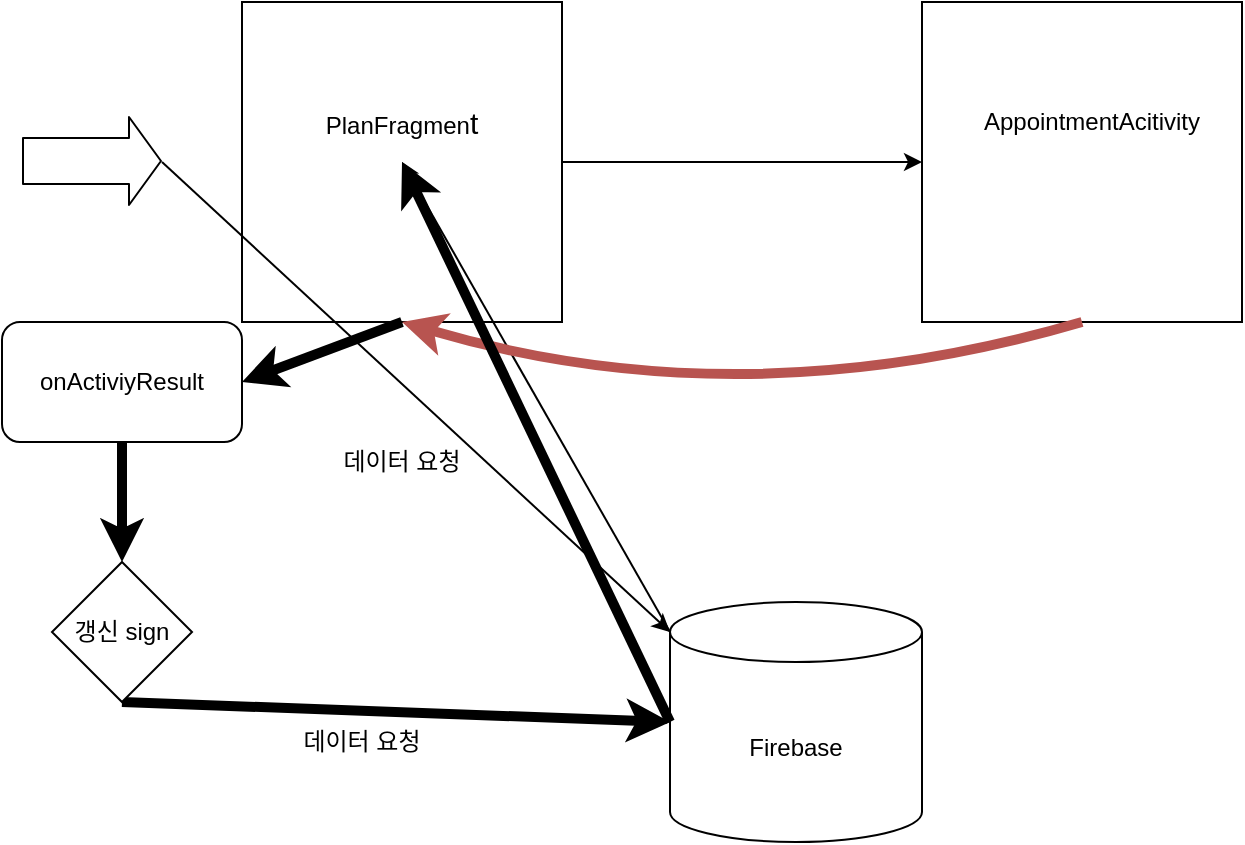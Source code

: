 <mxfile version="15.1.1" type="github"><diagram id="D0SUQdOcH9A-d-yHOFNi" name="Page-1"><mxGraphModel dx="1038" dy="547" grid="1" gridSize="10" guides="1" tooltips="1" connect="1" arrows="1" fold="1" page="1" pageScale="1" pageWidth="827" pageHeight="1169" math="0" shadow="0"><root><mxCell id="0"/><mxCell id="1" parent="0"/><mxCell id="ta-Fu1HM6XJ9m1nDd-2B-8" style="edgeStyle=orthogonalEdgeStyle;rounded=0;orthogonalLoop=1;jettySize=auto;html=1;entryX=0;entryY=0.5;entryDx=0;entryDy=0;" edge="1" parent="1" source="ta-Fu1HM6XJ9m1nDd-2B-1" target="ta-Fu1HM6XJ9m1nDd-2B-2"><mxGeometry relative="1" as="geometry"/></mxCell><mxCell id="ta-Fu1HM6XJ9m1nDd-2B-1" value="" style="whiteSpace=wrap;html=1;aspect=fixed;" vertex="1" parent="1"><mxGeometry x="170" y="160" width="160" height="160" as="geometry"/></mxCell><mxCell id="ta-Fu1HM6XJ9m1nDd-2B-2" value="" style="whiteSpace=wrap;html=1;aspect=fixed;" vertex="1" parent="1"><mxGeometry x="510" y="160" width="160" height="160" as="geometry"/></mxCell><mxCell id="ta-Fu1HM6XJ9m1nDd-2B-3" value="Firebase" style="shape=cylinder3;whiteSpace=wrap;html=1;boundedLbl=1;backgroundOutline=1;size=15;" vertex="1" parent="1"><mxGeometry x="384" y="460" width="126" height="120" as="geometry"/></mxCell><mxCell id="ta-Fu1HM6XJ9m1nDd-2B-4" value="" style="shape=flexArrow;endArrow=classic;html=1;width=23;endSize=5;" edge="1" parent="1"><mxGeometry width="50" height="50" relative="1" as="geometry"><mxPoint x="60" y="239.5" as="sourcePoint"/><mxPoint x="130" y="239.5" as="targetPoint"/></mxGeometry></mxCell><mxCell id="ta-Fu1HM6XJ9m1nDd-2B-6" value="" style="endArrow=classic;html=1;entryX=0;entryY=0;entryDx=0;entryDy=15;entryPerimeter=0;" edge="1" parent="1" target="ta-Fu1HM6XJ9m1nDd-2B-3"><mxGeometry width="50" height="50" relative="1" as="geometry"><mxPoint x="130" y="240" as="sourcePoint"/><mxPoint x="450" y="280" as="targetPoint"/></mxGeometry></mxCell><mxCell id="ta-Fu1HM6XJ9m1nDd-2B-7" value="" style="endArrow=classic;html=1;exitX=0;exitY=0;exitDx=0;exitDy=15;exitPerimeter=0;entryX=0.5;entryY=1;entryDx=0;entryDy=0;" edge="1" parent="1" source="ta-Fu1HM6XJ9m1nDd-2B-3" target="ta-Fu1HM6XJ9m1nDd-2B-14"><mxGeometry width="50" height="50" relative="1" as="geometry"><mxPoint x="400" y="330" as="sourcePoint"/><mxPoint x="450" y="280" as="targetPoint"/></mxGeometry></mxCell><mxCell id="ta-Fu1HM6XJ9m1nDd-2B-9" value="" style="curved=1;endArrow=classic;html=1;exitX=0.5;exitY=1;exitDx=0;exitDy=0;entryX=0.5;entryY=1;entryDx=0;entryDy=0;fillColor=#f8cecc;strokeColor=#b85450;strokeWidth=5;" edge="1" parent="1" source="ta-Fu1HM6XJ9m1nDd-2B-2" target="ta-Fu1HM6XJ9m1nDd-2B-1"><mxGeometry width="50" height="50" relative="1" as="geometry"><mxPoint x="400" y="330" as="sourcePoint"/><mxPoint x="450" y="280" as="targetPoint"/><Array as="points"><mxPoint x="420" y="370"/></Array></mxGeometry></mxCell><mxCell id="ta-Fu1HM6XJ9m1nDd-2B-20" style="edgeStyle=orthogonalEdgeStyle;rounded=0;orthogonalLoop=1;jettySize=auto;html=1;entryX=0.5;entryY=0;entryDx=0;entryDy=0;strokeWidth=5;" edge="1" parent="1" source="ta-Fu1HM6XJ9m1nDd-2B-10" target="ta-Fu1HM6XJ9m1nDd-2B-19"><mxGeometry relative="1" as="geometry"/></mxCell><mxCell id="ta-Fu1HM6XJ9m1nDd-2B-10" value="onActiviyResult" style="rounded=1;whiteSpace=wrap;html=1;" vertex="1" parent="1"><mxGeometry x="50" y="320" width="120" height="60" as="geometry"/></mxCell><mxCell id="ta-Fu1HM6XJ9m1nDd-2B-11" value="" style="endArrow=classic;html=1;strokeWidth=5;entryX=1;entryY=0.5;entryDx=0;entryDy=0;exitX=0.5;exitY=1;exitDx=0;exitDy=0;" edge="1" parent="1" source="ta-Fu1HM6XJ9m1nDd-2B-1" target="ta-Fu1HM6XJ9m1nDd-2B-10"><mxGeometry width="50" height="50" relative="1" as="geometry"><mxPoint x="400" y="330" as="sourcePoint"/><mxPoint x="450" y="280" as="targetPoint"/></mxGeometry></mxCell><mxCell id="ta-Fu1HM6XJ9m1nDd-2B-12" value="" style="endArrow=classic;html=1;strokeWidth=5;exitX=0.5;exitY=1;exitDx=0;exitDy=0;entryX=0;entryY=0.5;entryDx=0;entryDy=0;entryPerimeter=0;" edge="1" parent="1" source="ta-Fu1HM6XJ9m1nDd-2B-19" target="ta-Fu1HM6XJ9m1nDd-2B-3"><mxGeometry width="50" height="50" relative="1" as="geometry"><mxPoint x="400" y="330" as="sourcePoint"/><mxPoint x="450" y="280" as="targetPoint"/></mxGeometry></mxCell><mxCell id="ta-Fu1HM6XJ9m1nDd-2B-13" value="" style="endArrow=classic;html=1;strokeWidth=5;exitX=0;exitY=0.5;exitDx=0;exitDy=0;exitPerimeter=0;entryX=0.5;entryY=1;entryDx=0;entryDy=0;" edge="1" parent="1" source="ta-Fu1HM6XJ9m1nDd-2B-3" target="ta-Fu1HM6XJ9m1nDd-2B-14"><mxGeometry width="50" height="50" relative="1" as="geometry"><mxPoint x="400" y="330" as="sourcePoint"/><mxPoint x="250" y="250" as="targetPoint"/></mxGeometry></mxCell><mxCell id="ta-Fu1HM6XJ9m1nDd-2B-14" value="PlanFragmen&lt;font style=&quot;font-size: 15px&quot;&gt;t&lt;/font&gt;" style="text;html=1;strokeColor=none;fillColor=none;align=center;verticalAlign=middle;whiteSpace=wrap;rounded=0;" vertex="1" parent="1"><mxGeometry x="200" y="200" width="100" height="40" as="geometry"/></mxCell><mxCell id="ta-Fu1HM6XJ9m1nDd-2B-15" value="AppointmentAcitivity" style="text;html=1;strokeColor=none;fillColor=none;align=center;verticalAlign=middle;whiteSpace=wrap;rounded=0;" vertex="1" parent="1"><mxGeometry x="530" y="210" width="130" height="20" as="geometry"/></mxCell><mxCell id="ta-Fu1HM6XJ9m1nDd-2B-16" value="데이터 요청" style="text;html=1;strokeColor=none;fillColor=none;align=center;verticalAlign=middle;whiteSpace=wrap;rounded=0;" vertex="1" parent="1"><mxGeometry x="190" y="520" width="80" height="20" as="geometry"/></mxCell><mxCell id="ta-Fu1HM6XJ9m1nDd-2B-17" value="데이터 요청" style="text;html=1;strokeColor=none;fillColor=none;align=center;verticalAlign=middle;whiteSpace=wrap;rounded=0;" vertex="1" parent="1"><mxGeometry x="210" y="380" width="80" height="20" as="geometry"/></mxCell><mxCell id="ta-Fu1HM6XJ9m1nDd-2B-19" value="갱신 sign" style="rhombus;whiteSpace=wrap;html=1;" vertex="1" parent="1"><mxGeometry x="75" y="440" width="70" height="70" as="geometry"/></mxCell></root></mxGraphModel></diagram></mxfile>